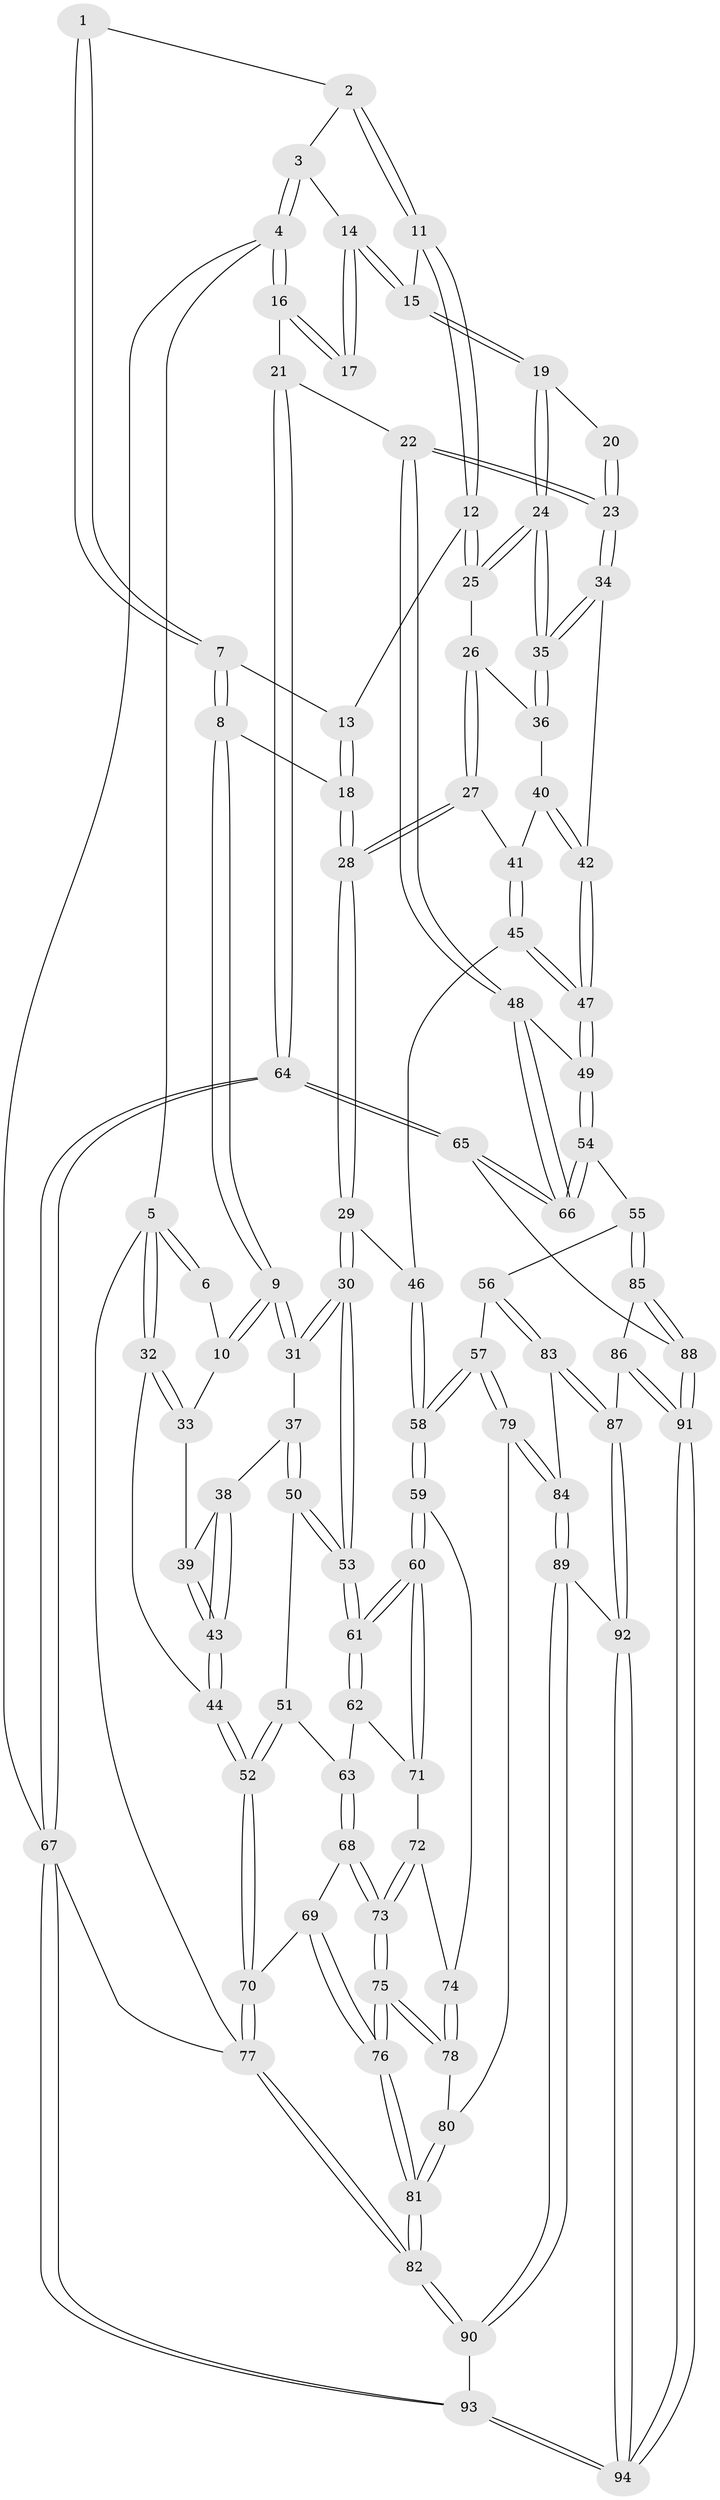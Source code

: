 // Generated by graph-tools (version 1.1) at 2025/17/03/09/25 04:17:14]
// undirected, 94 vertices, 232 edges
graph export_dot {
graph [start="1"]
  node [color=gray90,style=filled];
  1 [pos="+0.29949795165627974+0"];
  2 [pos="+0.5975442972541083+0"];
  3 [pos="+0.8888169030736265+0"];
  4 [pos="+1+0"];
  5 [pos="+0+0"];
  6 [pos="+0.22043725197075495+0"];
  7 [pos="+0.35043480058603144+0.053685219263993555"];
  8 [pos="+0.34022039821057787+0.11973224984356041"];
  9 [pos="+0.2631379075834675+0.1883927141030886"];
  10 [pos="+0.13071689903230838+0.10822982292976548"];
  11 [pos="+0.5998843334373737+0.007177934153109571"];
  12 [pos="+0.5783161090153207+0.07196572116493763"];
  13 [pos="+0.5011103943891266+0.09751462508311667"];
  14 [pos="+0.8663219291755835+0"];
  15 [pos="+0.7741763375315819+0.12129736163841745"];
  16 [pos="+1+0.2859556018991573"];
  17 [pos="+0.9226520174034827+0.11078824978528987"];
  18 [pos="+0.42253133868146464+0.17258213715908274"];
  19 [pos="+0.7790373039291213+0.17304299875838441"];
  20 [pos="+0.8906036857455056+0.13405500271743126"];
  21 [pos="+1+0.3041652882736813"];
  22 [pos="+0.9007249393581296+0.3548281296696977"];
  23 [pos="+0.850525373238424+0.31727355418369235"];
  24 [pos="+0.7702604936463386+0.2130790657984645"];
  25 [pos="+0.591127111503102+0.1471114903467309"];
  26 [pos="+0.5778464968784359+0.18724950285060385"];
  27 [pos="+0.47673235936028824+0.24638696704824684"];
  28 [pos="+0.4472121210051783+0.25241702585344306"];
  29 [pos="+0.38109528586595875+0.3424832310462722"];
  30 [pos="+0.36598660371837627+0.3470503604383594"];
  31 [pos="+0.28048393337915983+0.312730944171317"];
  32 [pos="+0+0.13044565604397335"];
  33 [pos="+0.0638196312706593+0.15313872981335944"];
  34 [pos="+0.7921717863931239+0.2806126952944799"];
  35 [pos="+0.7826625649679753+0.258871716209451"];
  36 [pos="+0.6000711683122121+0.2383000305954774"];
  37 [pos="+0.19405412243511766+0.3532576346578087"];
  38 [pos="+0.1359453430204509+0.3188214434345409"];
  39 [pos="+0.08947844841851661+0.24843703485590524"];
  40 [pos="+0.6003761957051187+0.24088258363529344"];
  41 [pos="+0.5430747454567948+0.3043258220272336"];
  42 [pos="+0.6425118290403599+0.35642894546925946"];
  43 [pos="+0+0.44868818729703097"];
  44 [pos="+0+0.4672037358381744"];
  45 [pos="+0.5717919302840491+0.3873077971164656"];
  46 [pos="+0.47446357156088637+0.3861368404746196"];
  47 [pos="+0.612823144096102+0.4013835104035432"];
  48 [pos="+0.8291956754621872+0.48651904567700244"];
  49 [pos="+0.6570850057322773+0.5574582321030117"];
  50 [pos="+0.15484625191398085+0.4730268808359248"];
  51 [pos="+0.1547231595044038+0.47318568493696744"];
  52 [pos="+0+0.4783447862278744"];
  53 [pos="+0.35404640587721764+0.5030499875185328"];
  54 [pos="+0.6415623239547291+0.5866490790156681"];
  55 [pos="+0.6031009573412897+0.6319718239876271"];
  56 [pos="+0.5524483237653502+0.6365047704027219"];
  57 [pos="+0.5296654806459207+0.6346747262063884"];
  58 [pos="+0.49220373375781246+0.6238127564676784"];
  59 [pos="+0.42413266914950937+0.6187329021548135"];
  60 [pos="+0.3776653188943008+0.5682443089519915"];
  61 [pos="+0.3731094812999667+0.5592070980169912"];
  62 [pos="+0.16686456266141567+0.5337167497716466"];
  63 [pos="+0.16571038905960958+0.5326112971182569"];
  64 [pos="+1+0.7736201698060592"];
  65 [pos="+1+0.7472509501277477"];
  66 [pos="+1+0.743172711420417"];
  67 [pos="+1+1"];
  68 [pos="+0.08257575315820506+0.6466585591873721"];
  69 [pos="+0+0.5633375098241099"];
  70 [pos="+0+0.5142713783669697"];
  71 [pos="+0.2174009463207418+0.6041576370047019"];
  72 [pos="+0.2165183414104542+0.6331833134692016"];
  73 [pos="+0.16882623463374735+0.8102577379949623"];
  74 [pos="+0.3894870644737721+0.655085013107323"];
  75 [pos="+0.16969746747200729+0.8145019530228819"];
  76 [pos="+0.14675855554339293+0.8711786573700118"];
  77 [pos="+0+1"];
  78 [pos="+0.32321291704025273+0.73967229480728"];
  79 [pos="+0.432050509696705+0.8368923067914842"];
  80 [pos="+0.4024014399406331+0.8199469190185167"];
  81 [pos="+0.06878129241810968+1"];
  82 [pos="+0.02079928648825305+1"];
  83 [pos="+0.5006837797247664+0.8883061161715013"];
  84 [pos="+0.45686791823686235+0.8879107201619433"];
  85 [pos="+0.6732784930740707+0.7661628229981421"];
  86 [pos="+0.6676523220538764+0.7836478023367723"];
  87 [pos="+0.5382182521847523+0.9033935630687029"];
  88 [pos="+0.8732300356789378+0.8101822647589725"];
  89 [pos="+0.34916354161010493+0.9963197672758375"];
  90 [pos="+0.1089321374842872+1"];
  91 [pos="+0.7267395462270957+1"];
  92 [pos="+0.5735082720665582+0.9746712194710443"];
  93 [pos="+0.7235620635017228+1"];
  94 [pos="+0.7199405827720512+1"];
  1 -- 2;
  1 -- 7;
  1 -- 7;
  2 -- 3;
  2 -- 11;
  2 -- 11;
  3 -- 4;
  3 -- 4;
  3 -- 14;
  4 -- 5;
  4 -- 16;
  4 -- 16;
  4 -- 67;
  5 -- 6;
  5 -- 6;
  5 -- 32;
  5 -- 32;
  5 -- 77;
  6 -- 10;
  7 -- 8;
  7 -- 8;
  7 -- 13;
  8 -- 9;
  8 -- 9;
  8 -- 18;
  9 -- 10;
  9 -- 10;
  9 -- 31;
  9 -- 31;
  10 -- 33;
  11 -- 12;
  11 -- 12;
  11 -- 15;
  12 -- 13;
  12 -- 25;
  12 -- 25;
  13 -- 18;
  13 -- 18;
  14 -- 15;
  14 -- 15;
  14 -- 17;
  14 -- 17;
  15 -- 19;
  15 -- 19;
  16 -- 17;
  16 -- 17;
  16 -- 21;
  18 -- 28;
  18 -- 28;
  19 -- 20;
  19 -- 24;
  19 -- 24;
  20 -- 23;
  20 -- 23;
  21 -- 22;
  21 -- 64;
  21 -- 64;
  22 -- 23;
  22 -- 23;
  22 -- 48;
  22 -- 48;
  23 -- 34;
  23 -- 34;
  24 -- 25;
  24 -- 25;
  24 -- 35;
  24 -- 35;
  25 -- 26;
  26 -- 27;
  26 -- 27;
  26 -- 36;
  27 -- 28;
  27 -- 28;
  27 -- 41;
  28 -- 29;
  28 -- 29;
  29 -- 30;
  29 -- 30;
  29 -- 46;
  30 -- 31;
  30 -- 31;
  30 -- 53;
  30 -- 53;
  31 -- 37;
  32 -- 33;
  32 -- 33;
  32 -- 44;
  33 -- 39;
  34 -- 35;
  34 -- 35;
  34 -- 42;
  35 -- 36;
  35 -- 36;
  36 -- 40;
  37 -- 38;
  37 -- 50;
  37 -- 50;
  38 -- 39;
  38 -- 43;
  38 -- 43;
  39 -- 43;
  39 -- 43;
  40 -- 41;
  40 -- 42;
  40 -- 42;
  41 -- 45;
  41 -- 45;
  42 -- 47;
  42 -- 47;
  43 -- 44;
  43 -- 44;
  44 -- 52;
  44 -- 52;
  45 -- 46;
  45 -- 47;
  45 -- 47;
  46 -- 58;
  46 -- 58;
  47 -- 49;
  47 -- 49;
  48 -- 49;
  48 -- 66;
  48 -- 66;
  49 -- 54;
  49 -- 54;
  50 -- 51;
  50 -- 53;
  50 -- 53;
  51 -- 52;
  51 -- 52;
  51 -- 63;
  52 -- 70;
  52 -- 70;
  53 -- 61;
  53 -- 61;
  54 -- 55;
  54 -- 66;
  54 -- 66;
  55 -- 56;
  55 -- 85;
  55 -- 85;
  56 -- 57;
  56 -- 83;
  56 -- 83;
  57 -- 58;
  57 -- 58;
  57 -- 79;
  57 -- 79;
  58 -- 59;
  58 -- 59;
  59 -- 60;
  59 -- 60;
  59 -- 74;
  60 -- 61;
  60 -- 61;
  60 -- 71;
  60 -- 71;
  61 -- 62;
  61 -- 62;
  62 -- 63;
  62 -- 71;
  63 -- 68;
  63 -- 68;
  64 -- 65;
  64 -- 65;
  64 -- 67;
  64 -- 67;
  65 -- 66;
  65 -- 66;
  65 -- 88;
  67 -- 93;
  67 -- 93;
  67 -- 77;
  68 -- 69;
  68 -- 73;
  68 -- 73;
  69 -- 70;
  69 -- 76;
  69 -- 76;
  70 -- 77;
  70 -- 77;
  71 -- 72;
  72 -- 73;
  72 -- 73;
  72 -- 74;
  73 -- 75;
  73 -- 75;
  74 -- 78;
  74 -- 78;
  75 -- 76;
  75 -- 76;
  75 -- 78;
  75 -- 78;
  76 -- 81;
  76 -- 81;
  77 -- 82;
  77 -- 82;
  78 -- 80;
  79 -- 80;
  79 -- 84;
  79 -- 84;
  80 -- 81;
  80 -- 81;
  81 -- 82;
  81 -- 82;
  82 -- 90;
  82 -- 90;
  83 -- 84;
  83 -- 87;
  83 -- 87;
  84 -- 89;
  84 -- 89;
  85 -- 86;
  85 -- 88;
  85 -- 88;
  86 -- 87;
  86 -- 91;
  86 -- 91;
  87 -- 92;
  87 -- 92;
  88 -- 91;
  88 -- 91;
  89 -- 90;
  89 -- 90;
  89 -- 92;
  90 -- 93;
  91 -- 94;
  91 -- 94;
  92 -- 94;
  92 -- 94;
  93 -- 94;
  93 -- 94;
}
